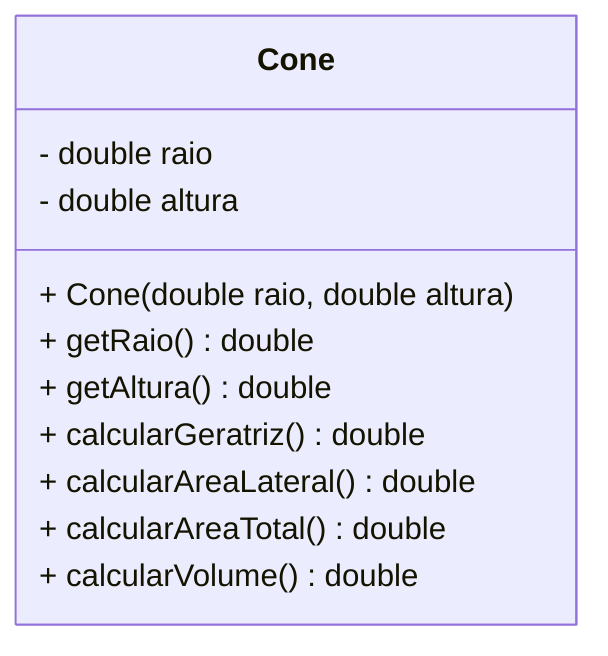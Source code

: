 classDiagram
    class Cone {
        - double raio
        - double altura
        + Cone(double raio, double altura)
        + getRaio() double
        + getAltura() double
        + calcularGeratriz() double
        + calcularAreaLateral() double
        + calcularAreaTotal() double
        + calcularVolume() double
    }
